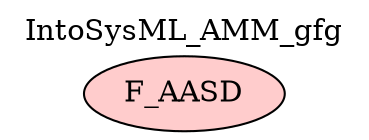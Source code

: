 digraph {graph[label=IntoSysML_AMM_gfg,labelloc=tl,labelfontsize=12];
"F_AASD"[shape=oval,fillcolor="#FFCCCC",style ="filled",label="F_AASD"];

}
